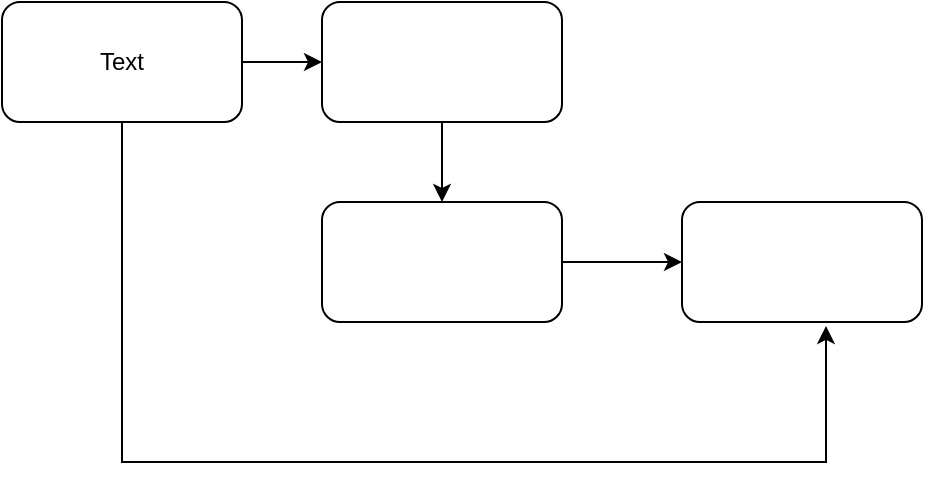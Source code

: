 <mxfile version="22.1.15" type="github">
  <diagram name="Page-1" id="vWr2i8RuJpJ68N9sftUU">
    <mxGraphModel dx="1426" dy="759" grid="1" gridSize="10" guides="1" tooltips="1" connect="1" arrows="1" fold="1" page="1" pageScale="1" pageWidth="850" pageHeight="1100" math="0" shadow="0">
      <root>
        <mxCell id="0" />
        <mxCell id="1" parent="0" />
        <mxCell id="D3fDvVzBnX3Dp_Wz5r1W-5" style="edgeStyle=orthogonalEdgeStyle;rounded=0;orthogonalLoop=1;jettySize=auto;html=1;exitX=1;exitY=0.5;exitDx=0;exitDy=0;entryX=0;entryY=0.5;entryDx=0;entryDy=0;" edge="1" parent="1" source="D3fDvVzBnX3Dp_Wz5r1W-1" target="D3fDvVzBnX3Dp_Wz5r1W-2">
          <mxGeometry relative="1" as="geometry" />
        </mxCell>
        <mxCell id="D3fDvVzBnX3Dp_Wz5r1W-1" value="" style="rounded=1;whiteSpace=wrap;html=1;" vertex="1" parent="1">
          <mxGeometry x="110" y="200" width="120" height="60" as="geometry" />
        </mxCell>
        <mxCell id="D3fDvVzBnX3Dp_Wz5r1W-6" style="edgeStyle=orthogonalEdgeStyle;rounded=0;orthogonalLoop=1;jettySize=auto;html=1;exitX=0.5;exitY=1;exitDx=0;exitDy=0;entryX=0.5;entryY=0;entryDx=0;entryDy=0;" edge="1" parent="1" source="D3fDvVzBnX3Dp_Wz5r1W-2" target="D3fDvVzBnX3Dp_Wz5r1W-3">
          <mxGeometry relative="1" as="geometry" />
        </mxCell>
        <mxCell id="D3fDvVzBnX3Dp_Wz5r1W-2" value="" style="rounded=1;whiteSpace=wrap;html=1;" vertex="1" parent="1">
          <mxGeometry x="270" y="200" width="120" height="60" as="geometry" />
        </mxCell>
        <mxCell id="D3fDvVzBnX3Dp_Wz5r1W-7" style="edgeStyle=orthogonalEdgeStyle;rounded=0;orthogonalLoop=1;jettySize=auto;html=1;exitX=1;exitY=0.5;exitDx=0;exitDy=0;entryX=0;entryY=0.5;entryDx=0;entryDy=0;" edge="1" parent="1" source="D3fDvVzBnX3Dp_Wz5r1W-3" target="D3fDvVzBnX3Dp_Wz5r1W-4">
          <mxGeometry relative="1" as="geometry" />
        </mxCell>
        <mxCell id="D3fDvVzBnX3Dp_Wz5r1W-3" value="" style="rounded=1;whiteSpace=wrap;html=1;" vertex="1" parent="1">
          <mxGeometry x="270" y="300" width="120" height="60" as="geometry" />
        </mxCell>
        <mxCell id="D3fDvVzBnX3Dp_Wz5r1W-4" value="" style="rounded=1;whiteSpace=wrap;html=1;" vertex="1" parent="1">
          <mxGeometry x="450" y="300" width="120" height="60" as="geometry" />
        </mxCell>
        <mxCell id="D3fDvVzBnX3Dp_Wz5r1W-8" style="edgeStyle=orthogonalEdgeStyle;rounded=0;orthogonalLoop=1;jettySize=auto;html=1;exitX=0.5;exitY=1;exitDx=0;exitDy=0;entryX=0.6;entryY=1.033;entryDx=0;entryDy=0;entryPerimeter=0;" edge="1" parent="1" source="D3fDvVzBnX3Dp_Wz5r1W-1" target="D3fDvVzBnX3Dp_Wz5r1W-4">
          <mxGeometry relative="1" as="geometry">
            <Array as="points">
              <mxPoint x="170" y="430" />
              <mxPoint x="522" y="430" />
            </Array>
          </mxGeometry>
        </mxCell>
        <mxCell id="D3fDvVzBnX3Dp_Wz5r1W-9" value="Text" style="text;html=1;strokeColor=none;fillColor=none;align=center;verticalAlign=middle;whiteSpace=wrap;rounded=0;" vertex="1" parent="1">
          <mxGeometry x="140" y="215" width="60" height="30" as="geometry" />
        </mxCell>
      </root>
    </mxGraphModel>
  </diagram>
</mxfile>
